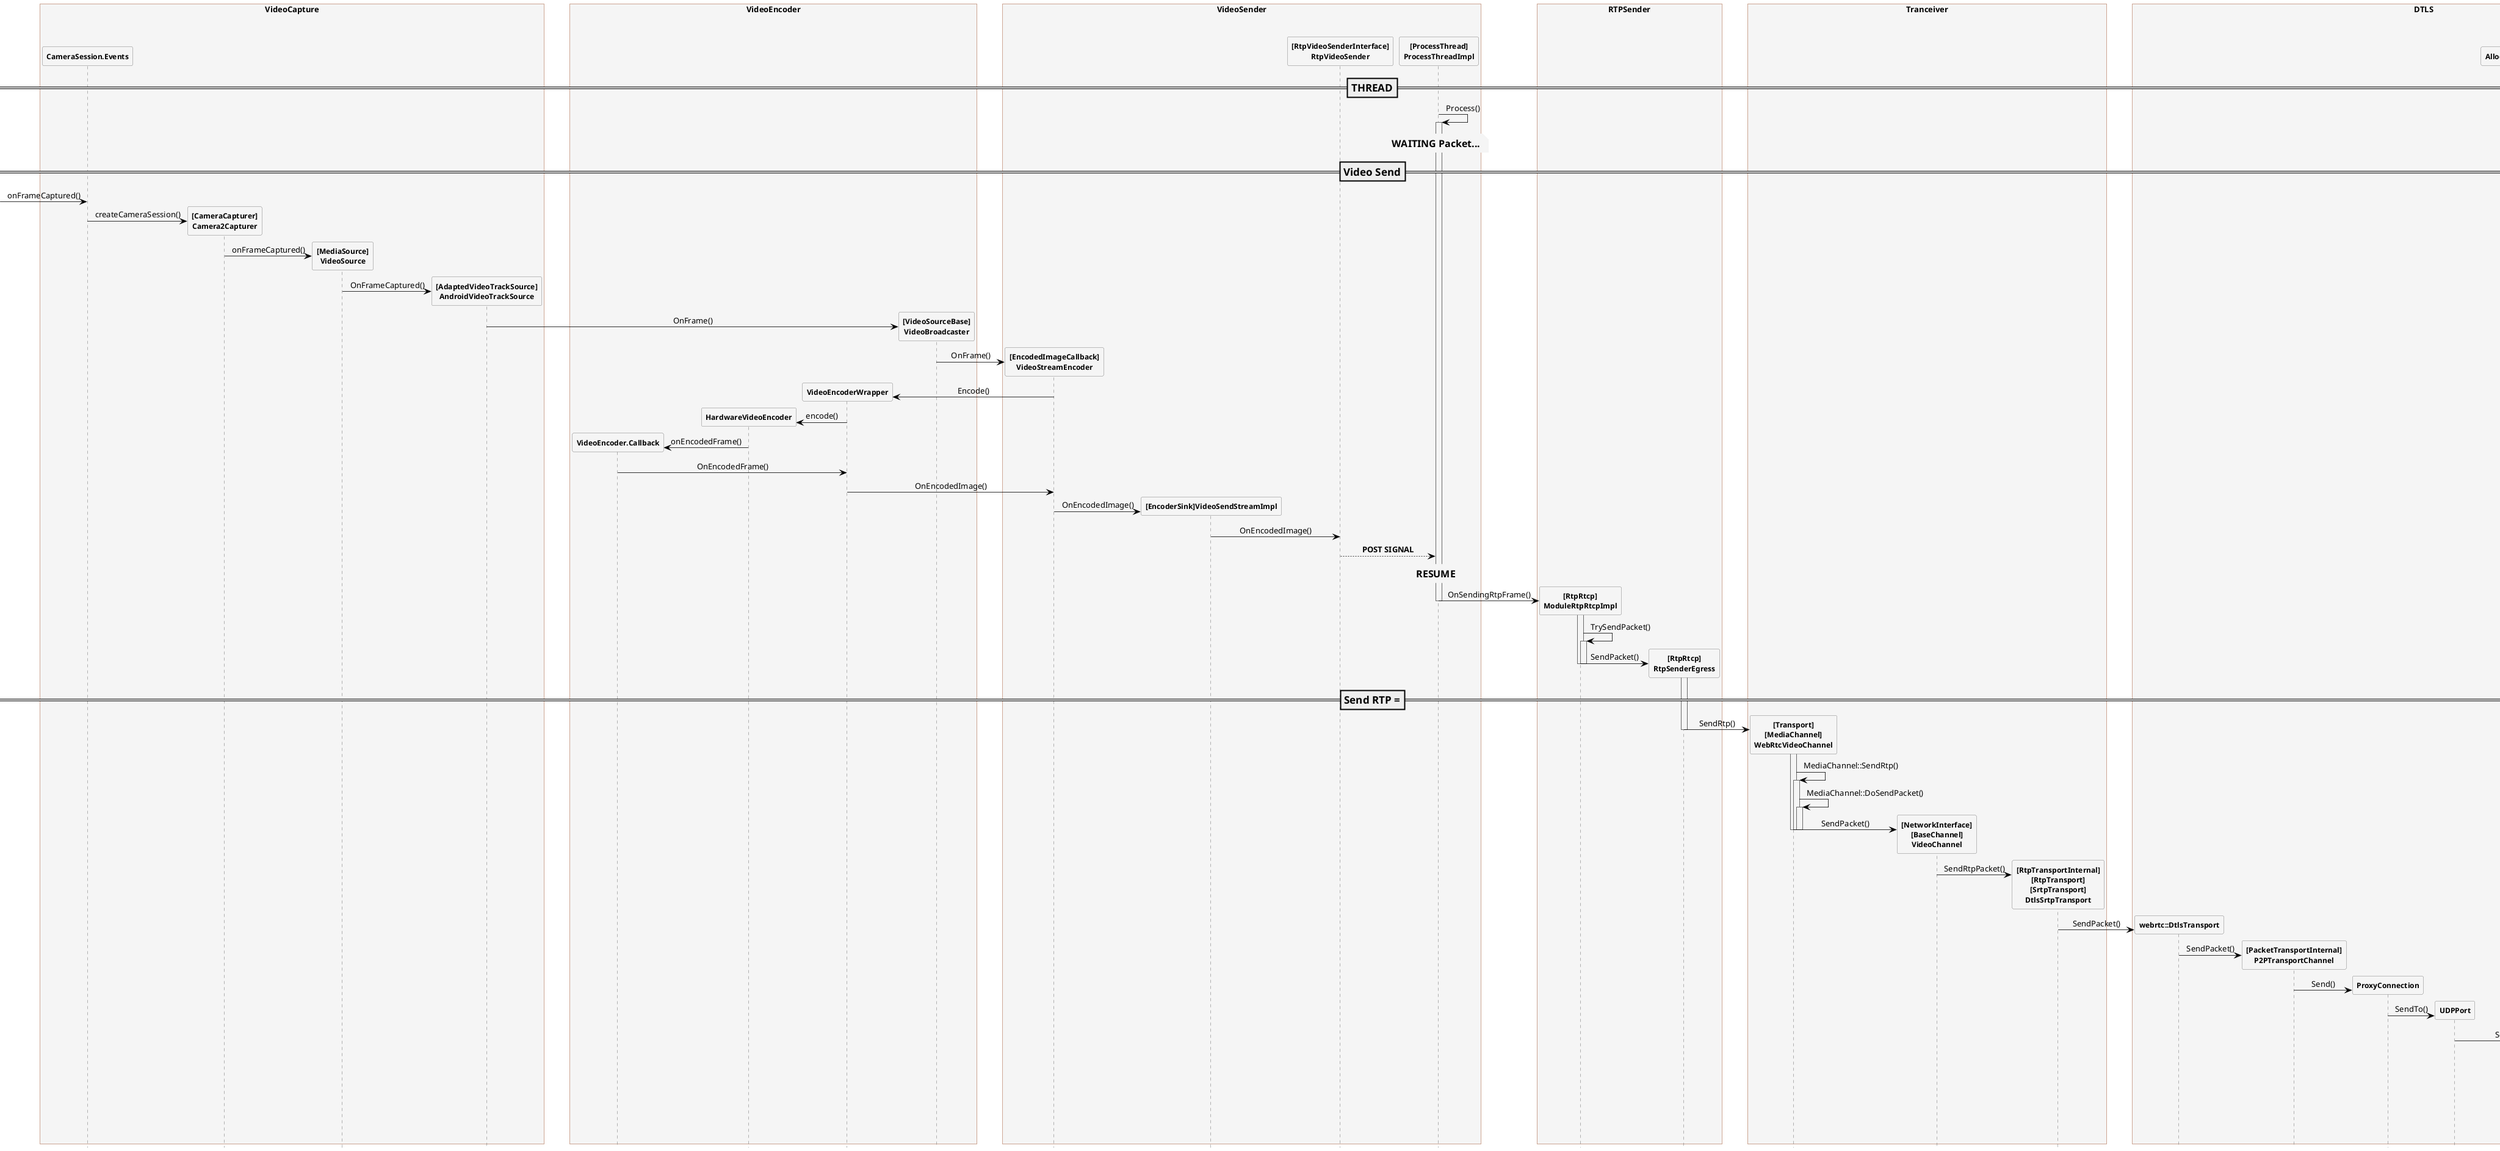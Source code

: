 @startuml WebRTC_Video_Send
 
hide footbox
skinparam {
    ' defaultFontName Abyssinica SIL
    Shadowing false  
    backgroundColor white
    NoteFontColor #Black
    NoteFontSize 16
    NoteTextAlignment left
    NoteBackgroundColor WhiteSmoke
    NoteColor transparent
    NoteBorderThickness 0
    NoteBorderColor transparent
    NoteBorderThickness 0
    NoteShadowing false
    ParticipantPadding 0
    BoxPadding 20
    dpi 96
    ClassBackgroundColor transparent
    ClassHeaderBackgroundColor lightgreen
    ClassStereotypeFontColor transparent
    SequenceBoxBordercolor sienna
    SequenceBoxFontSize 24
    SequenceBoxFontColor Black
    SequenceBoxBackgroundColor WhiteSmoke
    SequenceLifeLineBackgroundColor WhiteSmoke
    SequenceMessageAlignment center
    SequenceGroupHeaderFontColor White
    SequenceGroupHeaderFontSize 20
    SequenceGroupBackgroundColor DarkOliveGreen
    SequenceGroupBodyBackgroundColor transparent
    SequenceGroupBorderThickness 4
    SequenceGroupBorderColor DarkOliveGreen
    ' transparent
    sequence {
        ParticipantBackgroundColor WhiteSmoke
        ParticipantBorderColor Gray
        ParticipantFontStyle Bold
        ParticipantFontSize 12
        ParticipantPadding 0
 
        LifeLineBorderColor DimGray
        ArrowColor Black
        ArrowThickness 0.8
        ColorArrowSeparationSpace 30
    }
}

box VideoCapture
participant "CameraSession.Events" as Events
participant "[CameraCapturer]\nCamera2Capturer" as Camera2Capturer
participant "[MediaSource]\nVideoSource" as VideoSource
participant "[AdaptedVideoTrackSource]\nAndroidVideoTrackSource" as AndroidVideoTrackSource
participant "[VideoSourceBase]\nVideoBroadcaster" as VideoBroadcaster
end box

box VideoEncoder
participant "VideoEncoder.Callback" as VideoEncoderCallback
participant "HardwareVideoEncoder" as HardwareVideoEncoder
participant "VideoEncoderWrapper" as VideoEncoderWrapper
participant VideoBroadcaster
end box

box VideoSender
participant "[EncodedImageCallback]\nVideoStreamEncoder" as VideoStreamEncoder
participant "[EncoderSink]VideoSendStreamImpl" as VideoSendStreamImpl
participant "[RtpVideoSenderInterface]\nRtpVideoSender" as RtpVideoSender
participant "[ProcessThread]\nProcessThreadImpl" as ProcessThreadImpl
end box

box RTPSender
participant "[RtpRtcp]\nModuleRtpRtcpImpl" as ModuleRtpRtcpImpl
participant "[RtpRtcp]\nRtpSenderEgress" as RtpSenderEgress
end box

box Tranceiver
participant "[Transport]\n[MediaChannel]\nWebRtcVideoChannel" as WebRtcVideoChannel
participant "[NetworkInterface]\n[BaseChannel]\nVideoChannel" as VideoChannel
participant "[RtpTransportInternal]\n[RtpTransport]\n[SrtpTransport]\nDtlsSrtpTransport" as DtlsSrtpTransport
end box

box DTLS
participant "webrtc::DtlsTransport" as DtlsTransport
participant "[PacketTransportInternal]\nP2PTransportChannel" as P2PTransportChannel
participant "ProxyConnection" as ProxyConnection
participant "UDPPort" as UDPPort
participant "AllocationSequence" as AllocationSequence
participant "AsyncUDPSocket" as AsyncUDPSocket
participant "PhysicalSocket" as PhysicalSocket

end box

=== THREAD ==

ProcessThreadImpl->ProcessThreadImpl:Process()
activate ProcessThreadImpl
note over ProcessThreadImpl:**WAITING Packet...**

=== Video Send ==

->Events:onFrameCaptured()
create Camera2Capturer
Events->Camera2Capturer:createCameraSession()
create VideoSource
Camera2Capturer->VideoSource:onFrameCaptured()
create AndroidVideoTrackSource
VideoSource->AndroidVideoTrackSource:OnFrameCaptured()
create VideoBroadcaster
AndroidVideoTrackSource->VideoBroadcaster:OnFrame()
create VideoStreamEncoder
VideoBroadcaster->VideoStreamEncoder:OnFrame()
create VideoEncoderWrapper
VideoStreamEncoder->VideoEncoderWrapper:Encode()
create HardwareVideoEncoder
VideoEncoderWrapper->HardwareVideoEncoder:encode()
create VideoEncoderCallback
HardwareVideoEncoder->VideoEncoderCallback:onEncodedFrame()
VideoEncoderCallback->VideoEncoderWrapper:OnEncodedFrame()
VideoEncoderWrapper->VideoStreamEncoder:OnEncodedImage()
create VideoSendStreamImpl
VideoStreamEncoder->VideoSendStreamImpl:OnEncodedImage()
VideoSendStreamImpl->RtpVideoSender:OnEncodedImage()

RtpVideoSender-->ProcessThreadImpl:**POST SIGNAL**

note over ProcessThreadImpl:**RESUME**
create ModuleRtpRtcpImpl
ProcessThreadImpl->ModuleRtpRtcpImpl:OnSendingRtpFrame()
deactivate ProcessThreadImpl
activate ModuleRtpRtcpImpl
ModuleRtpRtcpImpl->ModuleRtpRtcpImpl:TrySendPacket()
activate ModuleRtpRtcpImpl
create RtpSenderEgress
ModuleRtpRtcpImpl->RtpSenderEgress:SendPacket()
deactivate ModuleRtpRtcpImpl
deactivate ModuleRtpRtcpImpl
activate RtpSenderEgress
' RtpSenderEgress->RtpSenderEgress:SendPacketToNetwork()
' activate RtpSenderEgress
' RtpSenderEgress->WebRtcVideoChannel:SendRtp()
' deactivate RtpSenderEgress
' deactivate RtpSenderEgress

=== Send RTP ===

create WebRtcVideoChannel
RtpSenderEgress->WebRtcVideoChannel:SendRtp()
deactivate RtpSenderEgress
deactivate RtpSenderEgress

' ModuleRtpRtcpImpl->WebRtcVideoChannel:SendRtp()
activate WebRtcVideoChannel
WebRtcVideoChannel->WebRtcVideoChannel:MediaChannel::SendRtp()
activate WebRtcVideoChannel
WebRtcVideoChannel->WebRtcVideoChannel:MediaChannel::DoSendPacket()
activate WebRtcVideoChannel
create VideoChannel
WebRtcVideoChannel->VideoChannel:SendPacket()
deactivate WebRtcVideoChannel
deactivate WebRtcVideoChannel
deactivate WebRtcVideoChannel

create DtlsSrtpTransport
VideoChannel->DtlsSrtpTransport:SendRtpPacket()
create DtlsTransport
DtlsSrtpTransport->DtlsTransport:SendPacket()
create P2PTransportChannel
DtlsTransport->P2PTransportChannel:SendPacket()
create ProxyConnection
P2PTransportChannel->ProxyConnection:Send()
create UDPPort
ProxyConnection->UDPPort:SendTo()
create AsyncUDPSocket
UDPPort->AsyncUDPSocket:SendTo()
create PhysicalSocket
AsyncUDPSocket->PhysicalSocket:SendTo()
activate PhysicalSocket
PhysicalSocket->PhysicalSocket:DoSendTo()
activate PhysicalSocket
PhysicalSocket->:::sendto()
activate PhysicalSocket
deactivate PhysicalSocket
deactivate PhysicalSocket
deactivate PhysicalSocket

@enduml
